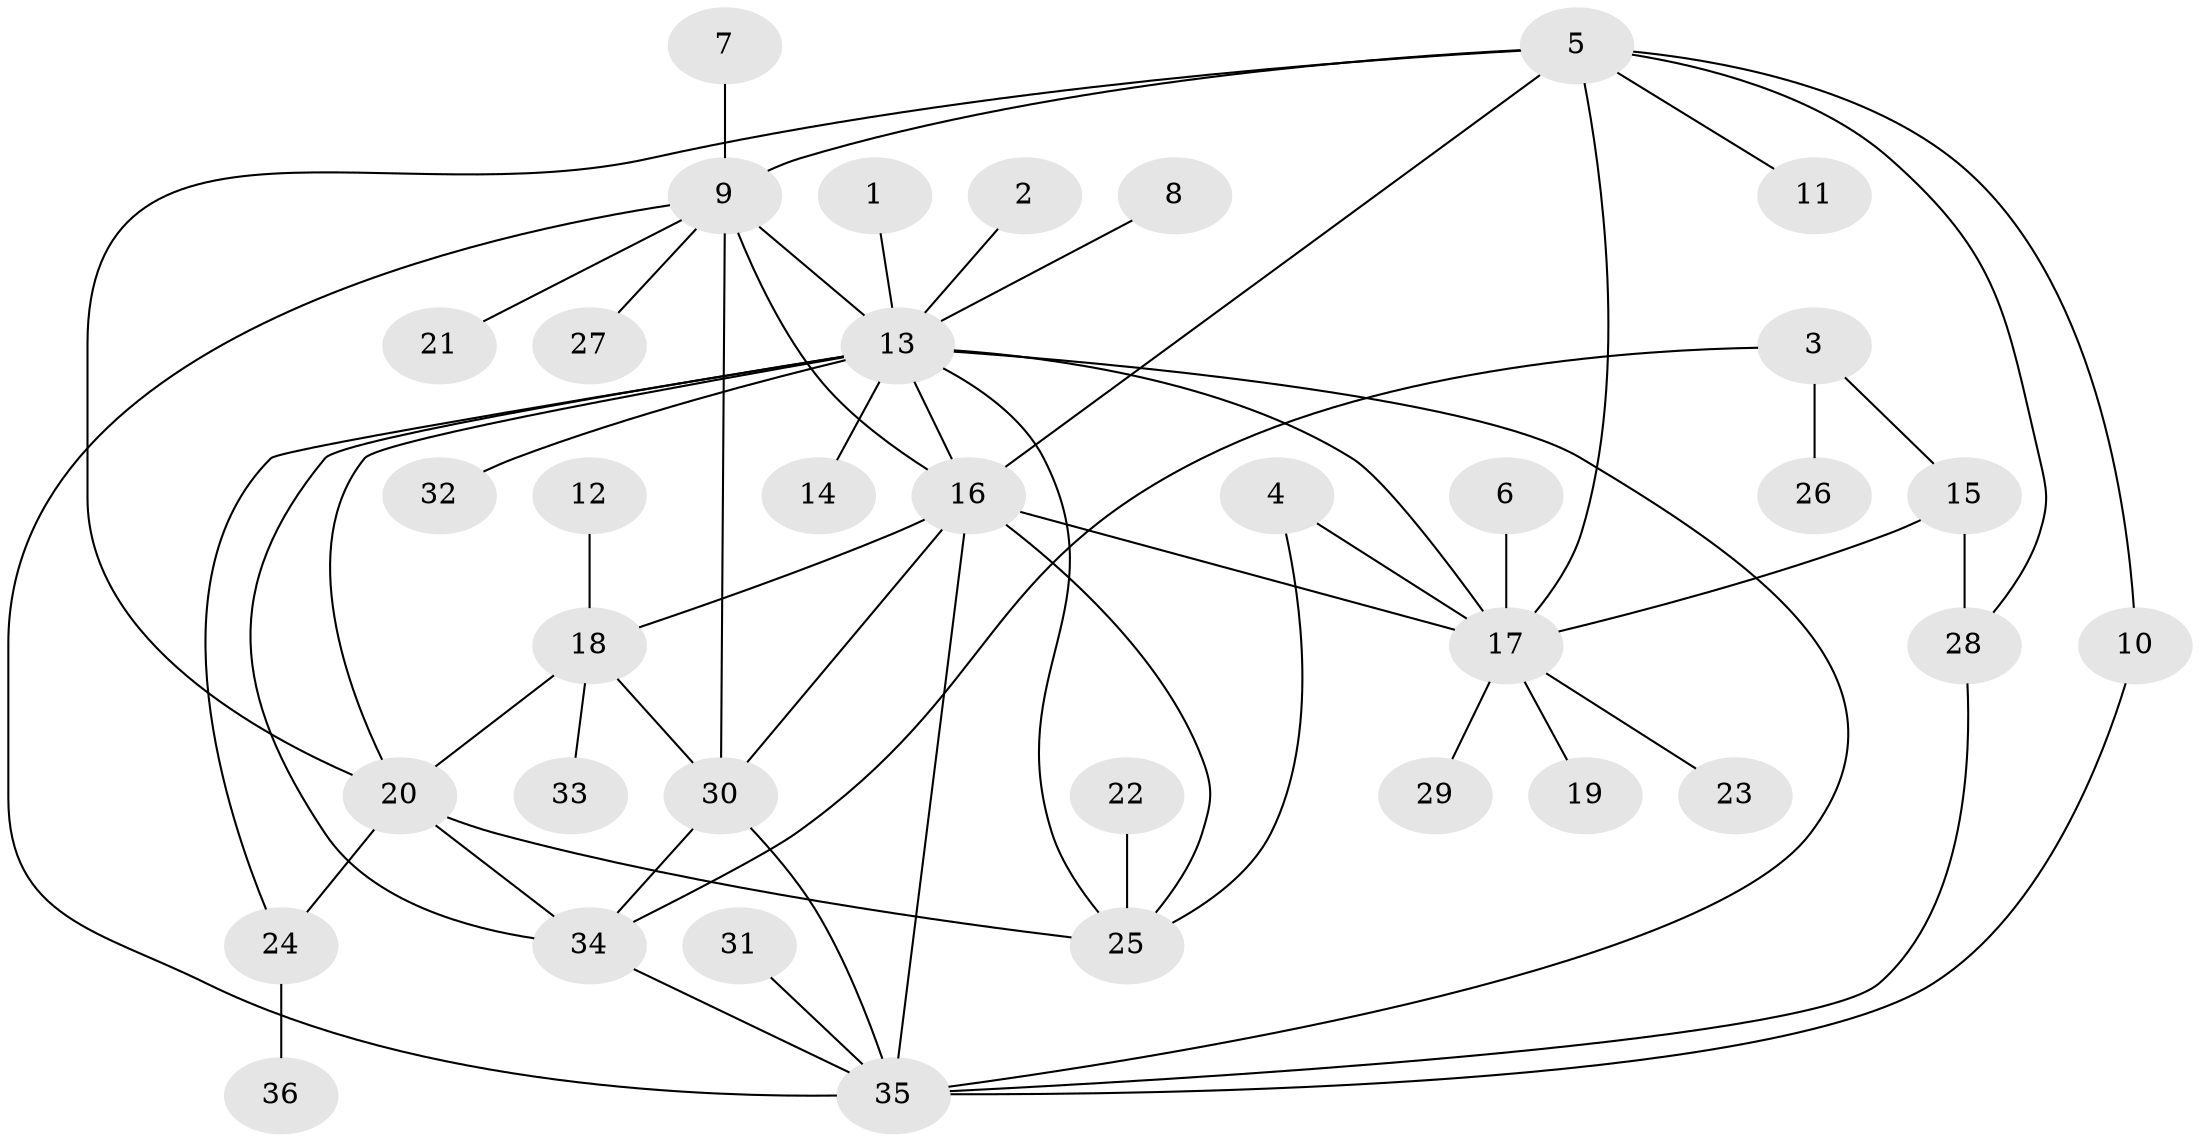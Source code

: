 // original degree distribution, {17: 0.014084507042253521, 8: 0.014084507042253521, 10: 0.014084507042253521, 1: 0.4788732394366197, 11: 0.028169014084507043, 7: 0.028169014084507043, 6: 0.014084507042253521, 4: 0.056338028169014086, 2: 0.22535211267605634, 5: 0.04225352112676056, 3: 0.08450704225352113}
// Generated by graph-tools (version 1.1) at 2025/45/03/06/25 01:45:10]
// undirected, 36 vertices, 57 edges
graph export_dot {
graph [start="1"]
  node [color=gray90,style=filled];
  1;
  2;
  3;
  4;
  5;
  6;
  7;
  8;
  9;
  10;
  11;
  12;
  13;
  14;
  15;
  16;
  17;
  18;
  19;
  20;
  21;
  22;
  23;
  24;
  25;
  26;
  27;
  28;
  29;
  30;
  31;
  32;
  33;
  34;
  35;
  36;
  1 -- 13 [weight=1.0];
  2 -- 13 [weight=1.0];
  3 -- 15 [weight=1.0];
  3 -- 26 [weight=1.0];
  3 -- 34 [weight=1.0];
  4 -- 17 [weight=1.0];
  4 -- 25 [weight=1.0];
  5 -- 9 [weight=2.0];
  5 -- 10 [weight=1.0];
  5 -- 11 [weight=1.0];
  5 -- 16 [weight=1.0];
  5 -- 17 [weight=1.0];
  5 -- 20 [weight=1.0];
  5 -- 28 [weight=1.0];
  6 -- 17 [weight=1.0];
  7 -- 9 [weight=1.0];
  8 -- 13 [weight=1.0];
  9 -- 13 [weight=2.0];
  9 -- 16 [weight=1.0];
  9 -- 21 [weight=1.0];
  9 -- 27 [weight=1.0];
  9 -- 30 [weight=1.0];
  9 -- 35 [weight=1.0];
  10 -- 35 [weight=1.0];
  12 -- 18 [weight=1.0];
  13 -- 14 [weight=1.0];
  13 -- 16 [weight=2.0];
  13 -- 17 [weight=1.0];
  13 -- 20 [weight=1.0];
  13 -- 24 [weight=1.0];
  13 -- 25 [weight=1.0];
  13 -- 32 [weight=1.0];
  13 -- 34 [weight=1.0];
  13 -- 35 [weight=1.0];
  15 -- 17 [weight=1.0];
  15 -- 28 [weight=1.0];
  16 -- 17 [weight=1.0];
  16 -- 18 [weight=2.0];
  16 -- 25 [weight=1.0];
  16 -- 30 [weight=1.0];
  16 -- 35 [weight=1.0];
  17 -- 19 [weight=1.0];
  17 -- 23 [weight=1.0];
  17 -- 29 [weight=1.0];
  18 -- 20 [weight=1.0];
  18 -- 30 [weight=1.0];
  18 -- 33 [weight=1.0];
  20 -- 24 [weight=1.0];
  20 -- 25 [weight=1.0];
  20 -- 34 [weight=1.0];
  22 -- 25 [weight=1.0];
  24 -- 36 [weight=1.0];
  28 -- 35 [weight=1.0];
  30 -- 34 [weight=1.0];
  30 -- 35 [weight=1.0];
  31 -- 35 [weight=1.0];
  34 -- 35 [weight=1.0];
}
